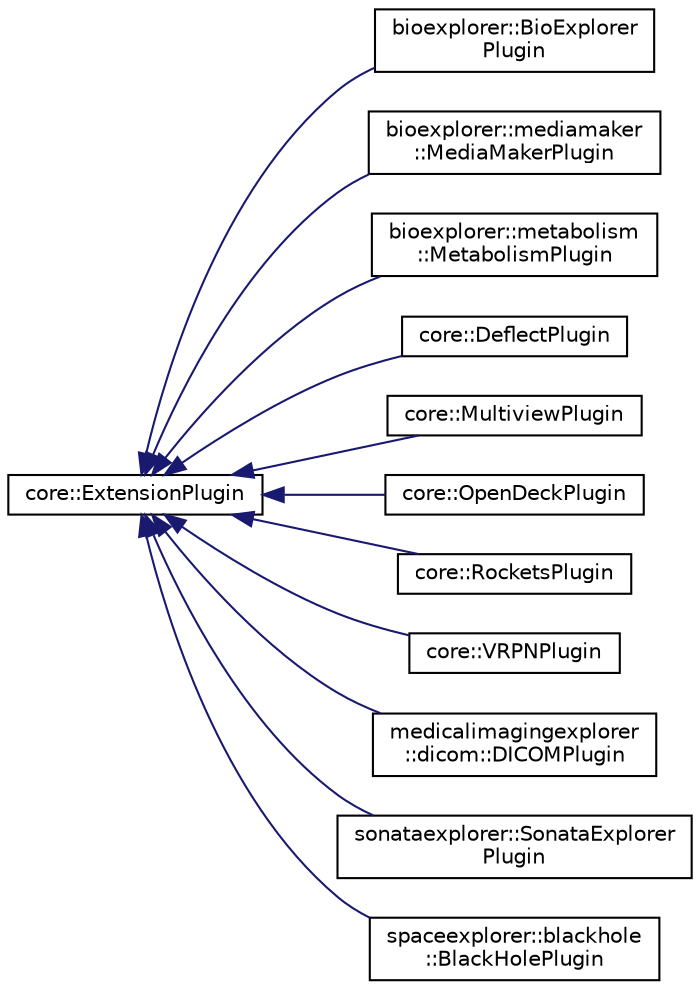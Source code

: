 digraph "Graphical Class Hierarchy"
{
 // LATEX_PDF_SIZE
  edge [fontname="Helvetica",fontsize="10",labelfontname="Helvetica",labelfontsize="10"];
  node [fontname="Helvetica",fontsize="10",shape=record];
  rankdir="LR";
  Node0 [label="core::ExtensionPlugin",height=0.2,width=0.4,color="black", fillcolor="white", style="filled",URL="$d4/dfc/classcore_1_1ExtensionPlugin.html",tooltip=" "];
  Node0 -> Node1 [dir="back",color="midnightblue",fontsize="10",style="solid",fontname="Helvetica"];
  Node1 [label="bioexplorer::BioExplorer\lPlugin",height=0.2,width=0.4,color="black", fillcolor="white", style="filled",URL="$d7/d7b/classbioexplorer_1_1BioExplorerPlugin.html",tooltip="This class implements the BioExplorer plugin."];
  Node0 -> Node2 [dir="back",color="midnightblue",fontsize="10",style="solid",fontname="Helvetica"];
  Node2 [label="bioexplorer::mediamaker\l::MediaMakerPlugin",height=0.2,width=0.4,color="black", fillcolor="white", style="filled",URL="$d0/dc7/classbioexplorer_1_1mediamaker_1_1MediaMakerPlugin.html",tooltip="This class implements the Media Maker plugin for Core."];
  Node0 -> Node3 [dir="back",color="midnightblue",fontsize="10",style="solid",fontname="Helvetica"];
  Node3 [label="bioexplorer::metabolism\l::MetabolismPlugin",height=0.2,width=0.4,color="black", fillcolor="white", style="filled",URL="$d6/de6/classbioexplorer_1_1metabolism_1_1MetabolismPlugin.html",tooltip="This class implements the MetabolismPlugin plugin."];
  Node0 -> Node4 [dir="back",color="midnightblue",fontsize="10",style="solid",fontname="Helvetica"];
  Node4 [label="core::DeflectPlugin",height=0.2,width=0.4,color="black", fillcolor="white", style="filled",URL="$da/d23/classcore_1_1DeflectPlugin.html",tooltip=" "];
  Node0 -> Node5 [dir="back",color="midnightblue",fontsize="10",style="solid",fontname="Helvetica"];
  Node5 [label="core::MultiviewPlugin",height=0.2,width=0.4,color="black", fillcolor="white", style="filled",URL="$d8/d2e/classcore_1_1MultiviewPlugin.html",tooltip=" "];
  Node0 -> Node6 [dir="back",color="midnightblue",fontsize="10",style="solid",fontname="Helvetica"];
  Node6 [label="core::OpenDeckPlugin",height=0.2,width=0.4,color="black", fillcolor="white", style="filled",URL="$d9/d72/classcore_1_1OpenDeckPlugin.html",tooltip=" "];
  Node0 -> Node7 [dir="back",color="midnightblue",fontsize="10",style="solid",fontname="Helvetica"];
  Node7 [label="core::RocketsPlugin",height=0.2,width=0.4,color="black", fillcolor="white", style="filled",URL="$d1/dfb/classcore_1_1RocketsPlugin.html",tooltip=" "];
  Node0 -> Node8 [dir="back",color="midnightblue",fontsize="10",style="solid",fontname="Helvetica"];
  Node8 [label="core::VRPNPlugin",height=0.2,width=0.4,color="black", fillcolor="white", style="filled",URL="$d5/d90/classcore_1_1VRPNPlugin.html",tooltip=" "];
  Node0 -> Node9 [dir="back",color="midnightblue",fontsize="10",style="solid",fontname="Helvetica"];
  Node9 [label="medicalimagingexplorer\l::dicom::DICOMPlugin",height=0.2,width=0.4,color="black", fillcolor="white", style="filled",URL="$dc/d91/classmedicalimagingexplorer_1_1dicom_1_1DICOMPlugin.html",tooltip="The DICOM plugin class manages the loading of DICOM datasets."];
  Node0 -> Node10 [dir="back",color="midnightblue",fontsize="10",style="solid",fontname="Helvetica"];
  Node10 [label="sonataexplorer::SonataExplorer\lPlugin",height=0.2,width=0.4,color="black", fillcolor="white", style="filled",URL="$d6/d43/classsonataexplorer_1_1SonataExplorerPlugin.html",tooltip="The SonataExplorerPlugin class manages the loading and visualization of the Blue Brain Project micro-..."];
  Node0 -> Node11 [dir="back",color="midnightblue",fontsize="10",style="solid",fontname="Helvetica"];
  Node11 [label="spaceexplorer::blackhole\l::BlackHolePlugin",height=0.2,width=0.4,color="black", fillcolor="white", style="filled",URL="$d1/d16/classspaceexplorer_1_1blackhole_1_1BlackHolePlugin.html",tooltip="This class implements the BlackHolePlugin plugin."];
}
